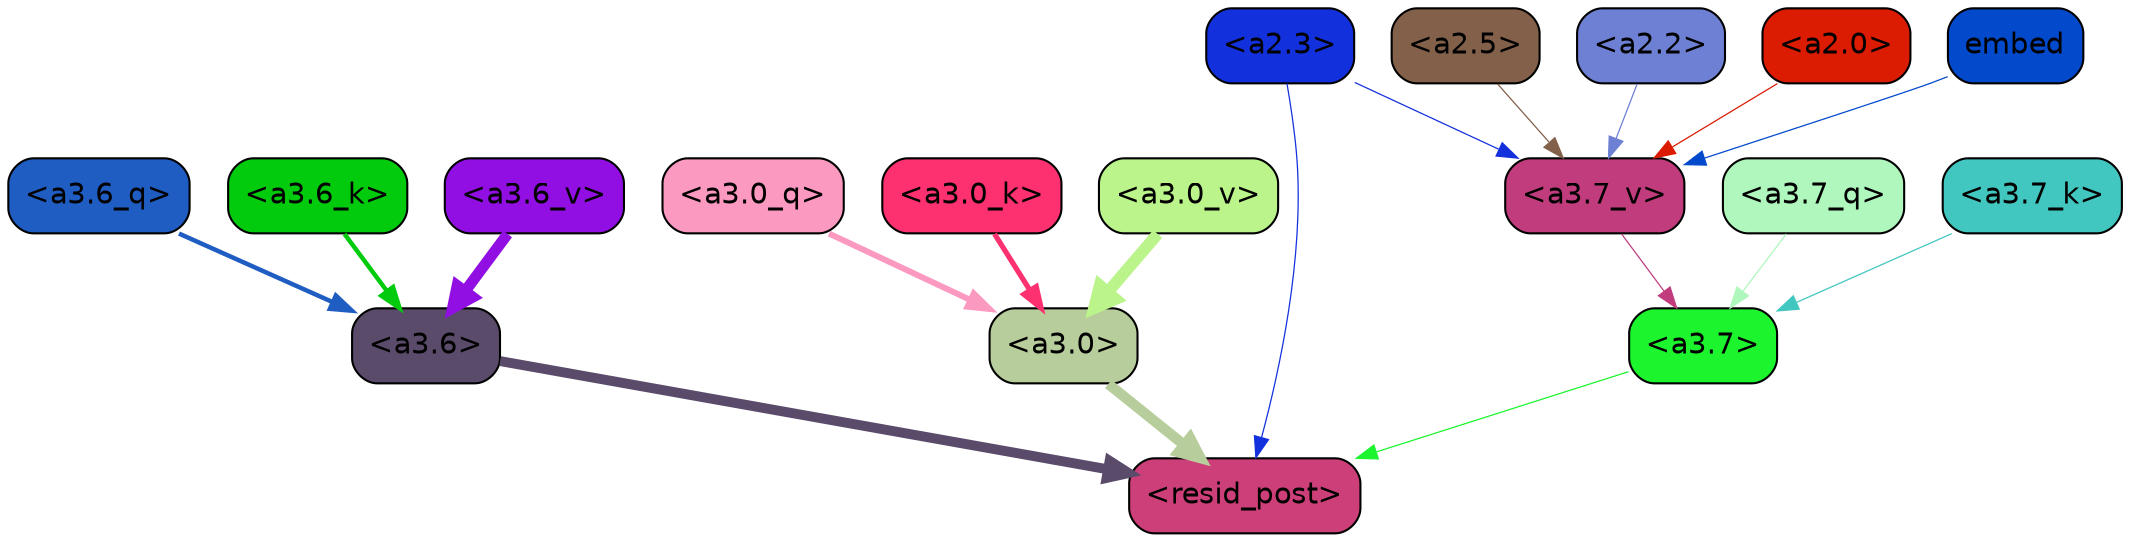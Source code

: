 strict digraph "" {
	graph [bgcolor=transparent,
		layout=dot,
		overlap=false,
		splines=true
	];
	"<a3.7>"	[color=black,
		fillcolor="#1cf52e",
		fontname=Helvetica,
		shape=box,
		style="filled, rounded"];
	"<resid_post>"	[color=black,
		fillcolor="#cd3f78",
		fontname=Helvetica,
		shape=box,
		style="filled, rounded"];
	"<a3.7>" -> "<resid_post>"	[color="#1cf52e",
		penwidth=0.6];
	"<a3.6>"	[color=black,
		fillcolor="#5a4b6b",
		fontname=Helvetica,
		shape=box,
		style="filled, rounded"];
	"<a3.6>" -> "<resid_post>"	[color="#5a4b6b",
		penwidth=4.749041676521301];
	"<a3.0>"	[color=black,
		fillcolor="#b8cd9c",
		fontname=Helvetica,
		shape=box,
		style="filled, rounded"];
	"<a3.0>" -> "<resid_post>"	[color="#b8cd9c",
		penwidth=5.004215121269226];
	"<a2.3>"	[color=black,
		fillcolor="#1330dd",
		fontname=Helvetica,
		shape=box,
		style="filled, rounded"];
	"<a2.3>" -> "<resid_post>"	[color="#1330dd",
		penwidth=0.6];
	"<a3.7_v>"	[color=black,
		fillcolor="#c03c7d",
		fontname=Helvetica,
		shape=box,
		style="filled, rounded"];
	"<a2.3>" -> "<a3.7_v>"	[color="#1330dd",
		penwidth=0.6];
	"<a3.7_q>"	[color=black,
		fillcolor="#aff7bd",
		fontname=Helvetica,
		shape=box,
		style="filled, rounded"];
	"<a3.7_q>" -> "<a3.7>"	[color="#aff7bd",
		penwidth=0.6];
	"<a3.6_q>"	[color=black,
		fillcolor="#1f5dc2",
		fontname=Helvetica,
		shape=box,
		style="filled, rounded"];
	"<a3.6_q>" -> "<a3.6>"	[color="#1f5dc2",
		penwidth=2.160832464694977];
	"<a3.0_q>"	[color=black,
		fillcolor="#fc99c1",
		fontname=Helvetica,
		shape=box,
		style="filled, rounded"];
	"<a3.0_q>" -> "<a3.0>"	[color="#fc99c1",
		penwidth=2.870753765106201];
	"<a3.7_k>"	[color=black,
		fillcolor="#42c6c0",
		fontname=Helvetica,
		shape=box,
		style="filled, rounded"];
	"<a3.7_k>" -> "<a3.7>"	[color="#42c6c0",
		penwidth=0.6];
	"<a3.6_k>"	[color=black,
		fillcolor="#01cb0c",
		fontname=Helvetica,
		shape=box,
		style="filled, rounded"];
	"<a3.6_k>" -> "<a3.6>"	[color="#01cb0c",
		penwidth=2.13908451795578];
	"<a3.0_k>"	[color=black,
		fillcolor="#fd3070",
		fontname=Helvetica,
		shape=box,
		style="filled, rounded"];
	"<a3.0_k>" -> "<a3.0>"	[color="#fd3070",
		penwidth=2.520303964614868];
	"<a3.7_v>" -> "<a3.7>"	[color="#c03c7d",
		penwidth=0.6];
	"<a3.6_v>"	[color=black,
		fillcolor="#910fe2",
		fontname=Helvetica,
		shape=box,
		style="filled, rounded"];
	"<a3.6_v>" -> "<a3.6>"	[color="#910fe2",
		penwidth=5.297133803367615];
	"<a3.0_v>"	[color=black,
		fillcolor="#baf48b",
		fontname=Helvetica,
		shape=box,
		style="filled, rounded"];
	"<a3.0_v>" -> "<a3.0>"	[color="#baf48b",
		penwidth=5.680712580680847];
	"<a2.5>"	[color=black,
		fillcolor="#83604a",
		fontname=Helvetica,
		shape=box,
		style="filled, rounded"];
	"<a2.5>" -> "<a3.7_v>"	[color="#83604a",
		penwidth=0.6];
	"<a2.2>"	[color=black,
		fillcolor="#6d80d3",
		fontname=Helvetica,
		shape=box,
		style="filled, rounded"];
	"<a2.2>" -> "<a3.7_v>"	[color="#6d80d3",
		penwidth=0.6];
	"<a2.0>"	[color=black,
		fillcolor="#db1b02",
		fontname=Helvetica,
		shape=box,
		style="filled, rounded"];
	"<a2.0>" -> "<a3.7_v>"	[color="#db1b02",
		penwidth=0.6];
	embed	[color=black,
		fillcolor="#0249cc",
		fontname=Helvetica,
		shape=box,
		style="filled, rounded"];
	embed -> "<a3.7_v>"	[color="#0249cc",
		penwidth=0.6];
}
